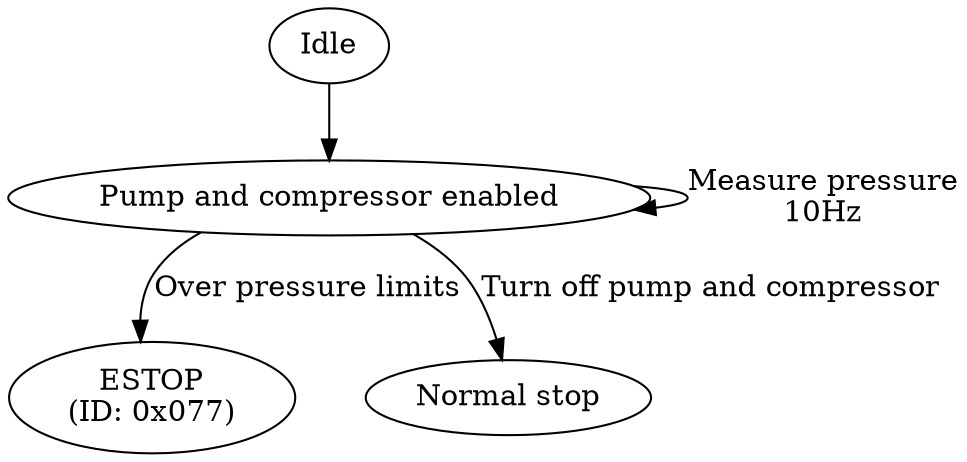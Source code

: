 digraph {
    S01 [label= "Idle"];
    S02 [label="Pump and compressor enabled"];
    S09 [label= "ESTOP\n(ID: 0x077)"];
    S10 [label= "Normal stop"];

    S01 -> S02 [label=""];
    S02 -> S02 [label="Measure pressure\n10Hz"]
    S02 -> S09 [label="Over pressure limits"];
    S02 -> S10 [label="Turn off pump and compressor"];
}

